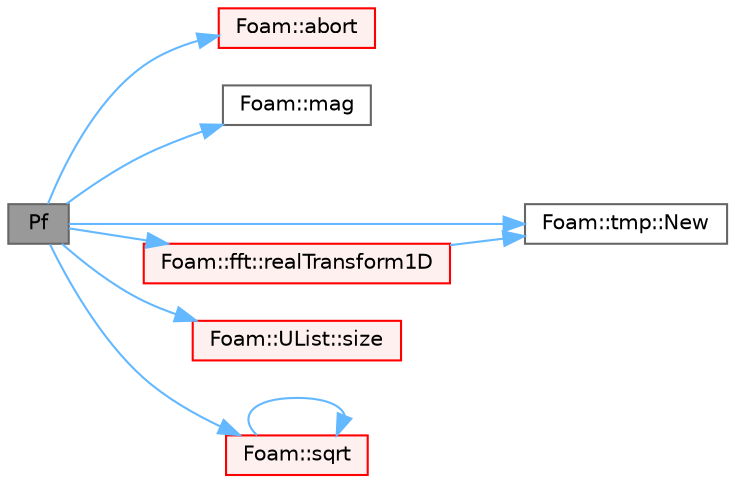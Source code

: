 digraph "Pf"
{
 // LATEX_PDF_SIZE
  bgcolor="transparent";
  edge [fontname=Helvetica,fontsize=10,labelfontname=Helvetica,labelfontsize=10];
  node [fontname=Helvetica,fontsize=10,shape=box,height=0.2,width=0.4];
  rankdir="LR";
  Node1 [id="Node000001",label="Pf",height=0.2,width=0.4,color="gray40", fillcolor="grey60", style="filled", fontcolor="black",tooltip=" "];
  Node1 -> Node2 [id="edge1_Node000001_Node000002",color="steelblue1",style="solid",tooltip=" "];
  Node2 [id="Node000002",label="Foam::abort",height=0.2,width=0.4,color="red", fillcolor="#FFF0F0", style="filled",URL="$namespaceFoam.html#aa346d711a4494a48e7c8aa9316f24263",tooltip=" "];
  Node1 -> Node4 [id="edge2_Node000001_Node000004",color="steelblue1",style="solid",tooltip=" "];
  Node4 [id="Node000004",label="Foam::mag",height=0.2,width=0.4,color="grey40", fillcolor="white", style="filled",URL="$namespaceFoam.html#a8ac5b57f98f906c36b8a4e989a77dbba",tooltip=" "];
  Node1 -> Node5 [id="edge3_Node000001_Node000005",color="steelblue1",style="solid",tooltip=" "];
  Node5 [id="Node000005",label="Foam::tmp::New",height=0.2,width=0.4,color="grey40", fillcolor="white", style="filled",URL="$classFoam_1_1tmp.html#acd59a224b5ba7ef3d83ed9a496fcdd61",tooltip=" "];
  Node1 -> Node6 [id="edge4_Node000001_Node000006",color="steelblue1",style="solid",tooltip=" "];
  Node6 [id="Node000006",label="Foam::fft::realTransform1D",height=0.2,width=0.4,color="red", fillcolor="#FFF0F0", style="filled",URL="$classFoam_1_1fft.html#a3593cc01bb3e5040c568f5dca7ce757c",tooltip=" "];
  Node6 -> Node5 [id="edge5_Node000006_Node000005",color="steelblue1",style="solid",tooltip=" "];
  Node1 -> Node9 [id="edge6_Node000001_Node000009",color="steelblue1",style="solid",tooltip=" "];
  Node9 [id="Node000009",label="Foam::UList::size",height=0.2,width=0.4,color="red", fillcolor="#FFF0F0", style="filled",URL="$classFoam_1_1UList.html#ac1fc1d9dab324bb1b8452c7aa4813026",tooltip=" "];
  Node1 -> Node11 [id="edge7_Node000001_Node000011",color="steelblue1",style="solid",tooltip=" "];
  Node11 [id="Node000011",label="Foam::sqrt",height=0.2,width=0.4,color="red", fillcolor="#FFF0F0", style="filled",URL="$namespaceFoam.html#a8616bd62eebf2342a80222fecb1bda71",tooltip=" "];
  Node11 -> Node11 [id="edge8_Node000011_Node000011",color="steelblue1",style="solid",tooltip=" "];
}
